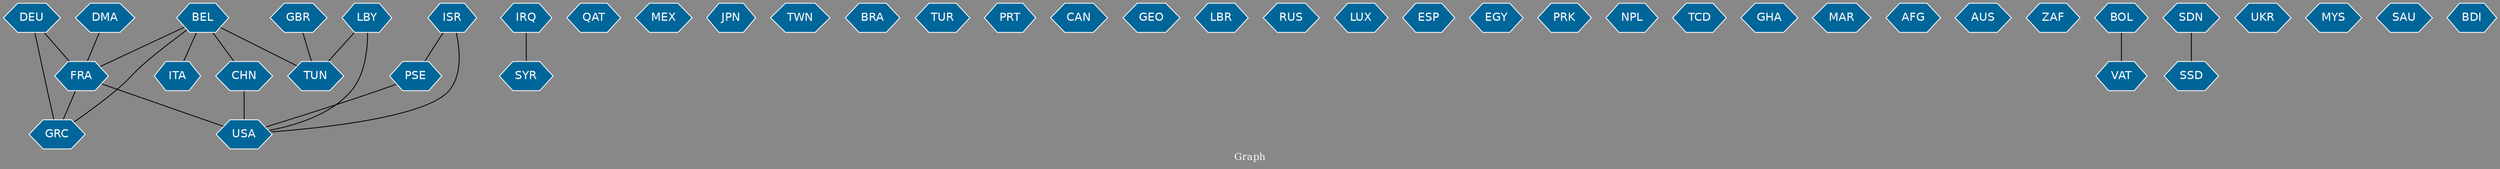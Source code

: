 // Countries together in item graph
graph {
	graph [bgcolor="#888888" fontcolor=white fontsize=12 label="Graph" outputorder=edgesfirst overlap=prism]
	node [color=white fillcolor="#006699" fontcolor=white fontname=Helvetica shape=hexagon style=filled]
	edge [arrowhead=open color=black fontcolor=white fontname=Courier fontsize=12]
		GRC [label=GRC]
		DMA [label=DMA]
		FRA [label=FRA]
		USA [label=USA]
		CHN [label=CHN]
		BEL [label=BEL]
		ITA [label=ITA]
		ISR [label=ISR]
		PSE [label=PSE]
		SYR [label=SYR]
		QAT [label=QAT]
		MEX [label=MEX]
		TUN [label=TUN]
		GBR [label=GBR]
		JPN [label=JPN]
		TWN [label=TWN]
		BRA [label=BRA]
		LBY [label=LBY]
		DEU [label=DEU]
		TUR [label=TUR]
		PRT [label=PRT]
		CAN [label=CAN]
		GEO [label=GEO]
		LBR [label=LBR]
		RUS [label=RUS]
		LUX [label=LUX]
		ESP [label=ESP]
		EGY [label=EGY]
		PRK [label=PRK]
		NPL [label=NPL]
		TCD [label=TCD]
		GHA [label=GHA]
		MAR [label=MAR]
		AFG [label=AFG]
		AUS [label=AUS]
		ZAF [label=ZAF]
		IRQ [label=IRQ]
		VAT [label=VAT]
		SSD [label=SSD]
		SDN [label=SDN]
		UKR [label=UKR]
		MYS [label=MYS]
		BOL [label=BOL]
		SAU [label=SAU]
		BDI [label=BDI]
			DMA -- FRA [weight=1]
			FRA -- USA [weight=4]
			DEU -- FRA [weight=1]
			GBR -- TUN [weight=1]
			ISR -- PSE [weight=1]
			BEL -- ITA [weight=1]
			FRA -- GRC [weight=1]
			BEL -- TUN [weight=2]
			BOL -- VAT [weight=1]
			BEL -- GRC [weight=1]
			CHN -- USA [weight=1]
			PSE -- USA [weight=1]
			BEL -- FRA [weight=1]
			IRQ -- SYR [weight=2]
			LBY -- TUN [weight=1]
			LBY -- USA [weight=2]
			ISR -- USA [weight=1]
			DEU -- GRC [weight=2]
			SDN -- SSD [weight=1]
			BEL -- CHN [weight=1]
}